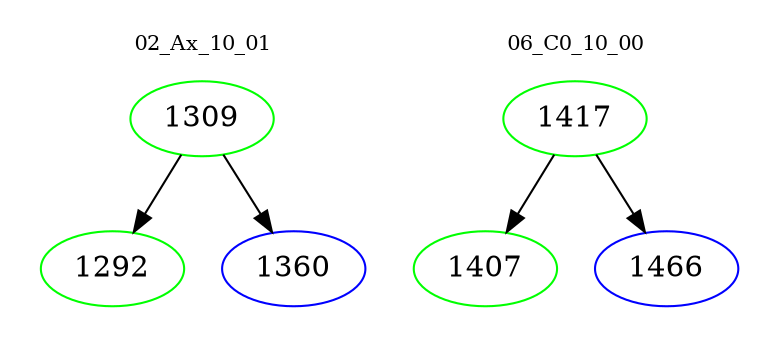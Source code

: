 digraph{
subgraph cluster_0 {
color = white
label = "02_Ax_10_01";
fontsize=10;
T0_1309 [label="1309", color="green"]
T0_1309 -> T0_1292 [color="black"]
T0_1292 [label="1292", color="green"]
T0_1309 -> T0_1360 [color="black"]
T0_1360 [label="1360", color="blue"]
}
subgraph cluster_1 {
color = white
label = "06_C0_10_00";
fontsize=10;
T1_1417 [label="1417", color="green"]
T1_1417 -> T1_1407 [color="black"]
T1_1407 [label="1407", color="green"]
T1_1417 -> T1_1466 [color="black"]
T1_1466 [label="1466", color="blue"]
}
}

